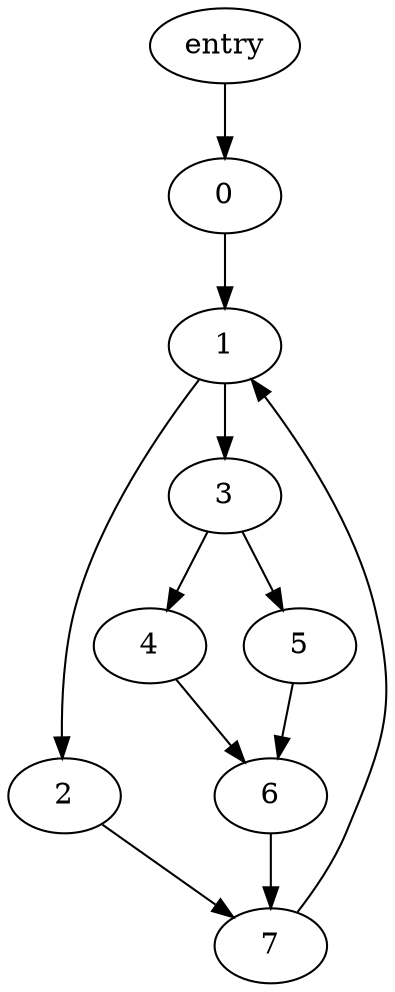 digraph G {
	node0 [label="0"];
	node1 [label="1"];
	node2 [label="2"];
	node3 [label="3"];
	node4 [label="4"];
	node5 [label="5"];
	node6 [label="6"];
	node7 [label="7"];
	node8 [label="entry"];
	subgraph U {
		edge [dir=none];
	}
	subgraph D {
		node0 -> node1 [];
		node1 -> node2 [];
		node1 -> node3 [];
		node2 -> node7 [];
		node3 -> node4 [];
		node3 -> node5 [];
		node4 -> node6 [];
		node5 -> node6 [];
		node6 -> node7 [];
		node7 -> node1 [];
		node8 -> node0 [];
	}
}

